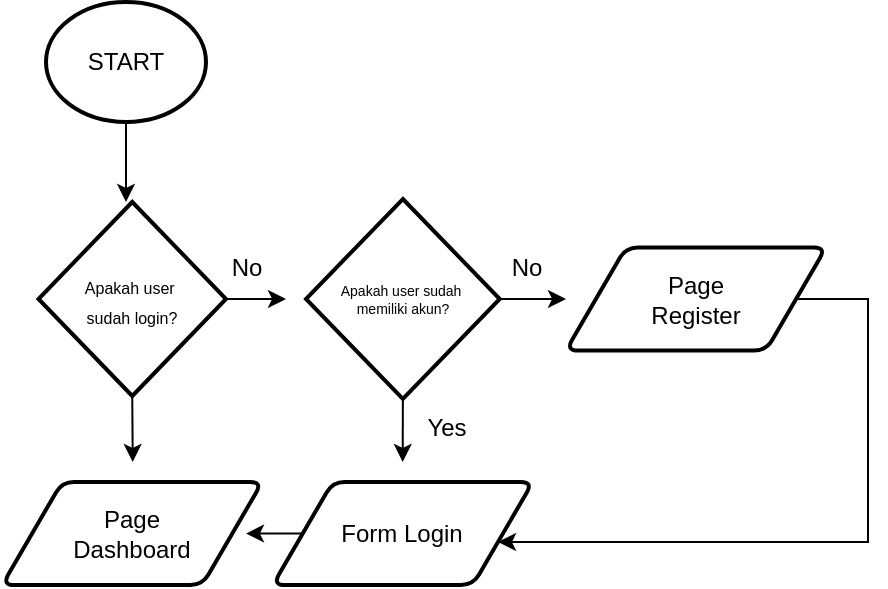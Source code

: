 <mxfile version="24.7.5">
  <diagram name="Page-1" id="wOFecBDlJIVbzIcXYYMD">
    <mxGraphModel dx="1226" dy="667" grid="1" gridSize="10" guides="1" tooltips="1" connect="1" arrows="1" fold="1" page="1" pageScale="1" pageWidth="1100" pageHeight="1700" math="0" shadow="0">
      <root>
        <mxCell id="0" />
        <mxCell id="1" parent="0" />
        <mxCell id="TtoGrl6Ccro9nIW0m6MG-4" style="edgeStyle=orthogonalEdgeStyle;rounded=0;orthogonalLoop=1;jettySize=auto;html=1;" edge="1" parent="1" source="TtoGrl6Ccro9nIW0m6MG-1">
          <mxGeometry relative="1" as="geometry">
            <mxPoint x="80" y="120" as="targetPoint" />
          </mxGeometry>
        </mxCell>
        <mxCell id="TtoGrl6Ccro9nIW0m6MG-1" value="START" style="strokeWidth=2;html=1;shape=mxgraph.flowchart.start_1;whiteSpace=wrap;" vertex="1" parent="1">
          <mxGeometry x="40" y="20" width="80" height="60" as="geometry" />
        </mxCell>
        <mxCell id="TtoGrl6Ccro9nIW0m6MG-16" style="edgeStyle=orthogonalEdgeStyle;rounded=0;orthogonalLoop=1;jettySize=auto;html=1;exitX=1;exitY=0.5;exitDx=0;exitDy=0;exitPerimeter=0;" edge="1" parent="1" source="TtoGrl6Ccro9nIW0m6MG-5">
          <mxGeometry relative="1" as="geometry">
            <mxPoint x="160" y="168.571" as="targetPoint" />
          </mxGeometry>
        </mxCell>
        <mxCell id="TtoGrl6Ccro9nIW0m6MG-24" style="edgeStyle=orthogonalEdgeStyle;rounded=0;orthogonalLoop=1;jettySize=auto;html=1;exitX=0.5;exitY=1;exitDx=0;exitDy=0;exitPerimeter=0;" edge="1" parent="1" source="TtoGrl6Ccro9nIW0m6MG-5">
          <mxGeometry relative="1" as="geometry">
            <mxPoint x="83.375" y="250" as="targetPoint" />
          </mxGeometry>
        </mxCell>
        <mxCell id="TtoGrl6Ccro9nIW0m6MG-5" value="&lt;font style=&quot;font-size: 8px;&quot;&gt;Apakah user&amp;nbsp;&lt;/font&gt;&lt;div&gt;&lt;font style=&quot;font-size: 8px;&quot;&gt;sudah login?&lt;/font&gt;&lt;/div&gt;" style="strokeWidth=2;html=1;shape=mxgraph.flowchart.decision;whiteSpace=wrap;" vertex="1" parent="1">
          <mxGeometry x="36.25" y="120" width="93.75" height="97" as="geometry" />
        </mxCell>
        <mxCell id="TtoGrl6Ccro9nIW0m6MG-30" style="edgeStyle=orthogonalEdgeStyle;rounded=0;orthogonalLoop=1;jettySize=auto;html=1;exitX=0;exitY=0.5;exitDx=0;exitDy=0;" edge="1" parent="1" source="TtoGrl6Ccro9nIW0m6MG-7">
          <mxGeometry relative="1" as="geometry">
            <mxPoint x="140" y="286" as="targetPoint" />
          </mxGeometry>
        </mxCell>
        <mxCell id="TtoGrl6Ccro9nIW0m6MG-7" value="Form Login" style="shape=parallelogram;html=1;strokeWidth=2;perimeter=parallelogramPerimeter;whiteSpace=wrap;rounded=1;arcSize=12;size=0.23;" vertex="1" parent="1">
          <mxGeometry x="153.43" y="260" width="130" height="51.5" as="geometry" />
        </mxCell>
        <mxCell id="TtoGrl6Ccro9nIW0m6MG-20" style="edgeStyle=orthogonalEdgeStyle;rounded=0;orthogonalLoop=1;jettySize=auto;html=1;exitX=1;exitY=0.5;exitDx=0;exitDy=0;exitPerimeter=0;" edge="1" parent="1" source="TtoGrl6Ccro9nIW0m6MG-10">
          <mxGeometry relative="1" as="geometry">
            <mxPoint x="300" y="168.739" as="targetPoint" />
          </mxGeometry>
        </mxCell>
        <mxCell id="TtoGrl6Ccro9nIW0m6MG-21" style="edgeStyle=orthogonalEdgeStyle;rounded=0;orthogonalLoop=1;jettySize=auto;html=1;exitX=0.5;exitY=1;exitDx=0;exitDy=0;exitPerimeter=0;" edge="1" parent="1" source="TtoGrl6Ccro9nIW0m6MG-10">
          <mxGeometry relative="1" as="geometry">
            <mxPoint x="218.348" y="250" as="targetPoint" />
          </mxGeometry>
        </mxCell>
        <mxCell id="TtoGrl6Ccro9nIW0m6MG-10" value="&lt;div style=&quot;font-size: 7px;&quot;&gt;&lt;span style=&quot;background-color: initial;&quot;&gt;&lt;font style=&quot;font-size: 7px;&quot;&gt;Apakah user sudah&amp;nbsp;&lt;/font&gt;&lt;/span&gt;&lt;/div&gt;&lt;div style=&quot;font-size: 7px;&quot;&gt;&lt;span style=&quot;background-color: initial;&quot;&gt;&lt;font style=&quot;font-size: 7px;&quot;&gt;memiliki akun?&lt;/font&gt;&lt;/span&gt;&lt;/div&gt;" style="strokeWidth=2;html=1;shape=mxgraph.flowchart.decision;whiteSpace=wrap;align=center;" vertex="1" parent="1">
          <mxGeometry x="170" y="118.5" width="96.87" height="100" as="geometry" />
        </mxCell>
        <mxCell id="TtoGrl6Ccro9nIW0m6MG-17" value="No" style="text;html=1;align=center;verticalAlign=middle;resizable=0;points=[];autosize=1;strokeColor=none;fillColor=none;" vertex="1" parent="1">
          <mxGeometry x="120" y="138" width="40" height="30" as="geometry" />
        </mxCell>
        <mxCell id="TtoGrl6Ccro9nIW0m6MG-19" value="No" style="text;html=1;align=center;verticalAlign=middle;resizable=0;points=[];autosize=1;strokeColor=none;fillColor=none;" vertex="1" parent="1">
          <mxGeometry x="260" y="138" width="40" height="30" as="geometry" />
        </mxCell>
        <mxCell id="TtoGrl6Ccro9nIW0m6MG-22" value="Yes" style="text;html=1;align=center;verticalAlign=middle;resizable=0;points=[];autosize=1;strokeColor=none;fillColor=none;" vertex="1" parent="1">
          <mxGeometry x="220" y="218" width="40" height="30" as="geometry" />
        </mxCell>
        <mxCell id="TtoGrl6Ccro9nIW0m6MG-31" style="edgeStyle=orthogonalEdgeStyle;rounded=0;orthogonalLoop=1;jettySize=auto;html=1;exitX=1;exitY=0.5;exitDx=0;exitDy=0;" edge="1" parent="1" source="TtoGrl6Ccro9nIW0m6MG-23" target="TtoGrl6Ccro9nIW0m6MG-7">
          <mxGeometry relative="1" as="geometry">
            <mxPoint x="450" y="290" as="targetPoint" />
            <Array as="points">
              <mxPoint x="451" y="168" />
              <mxPoint x="451" y="290" />
            </Array>
          </mxGeometry>
        </mxCell>
        <mxCell id="TtoGrl6Ccro9nIW0m6MG-23" value="Page&lt;div&gt;Register&lt;/div&gt;" style="shape=parallelogram;html=1;strokeWidth=2;perimeter=parallelogramPerimeter;whiteSpace=wrap;rounded=1;arcSize=12;size=0.23;" vertex="1" parent="1">
          <mxGeometry x="300" y="142.75" width="130" height="51.5" as="geometry" />
        </mxCell>
        <mxCell id="TtoGrl6Ccro9nIW0m6MG-25" value="Page&lt;div&gt;Dashboard&lt;/div&gt;" style="shape=parallelogram;html=1;strokeWidth=2;perimeter=parallelogramPerimeter;whiteSpace=wrap;rounded=1;arcSize=12;size=0.23;" vertex="1" parent="1">
          <mxGeometry x="18.12" y="260" width="130" height="51.5" as="geometry" />
        </mxCell>
      </root>
    </mxGraphModel>
  </diagram>
</mxfile>
